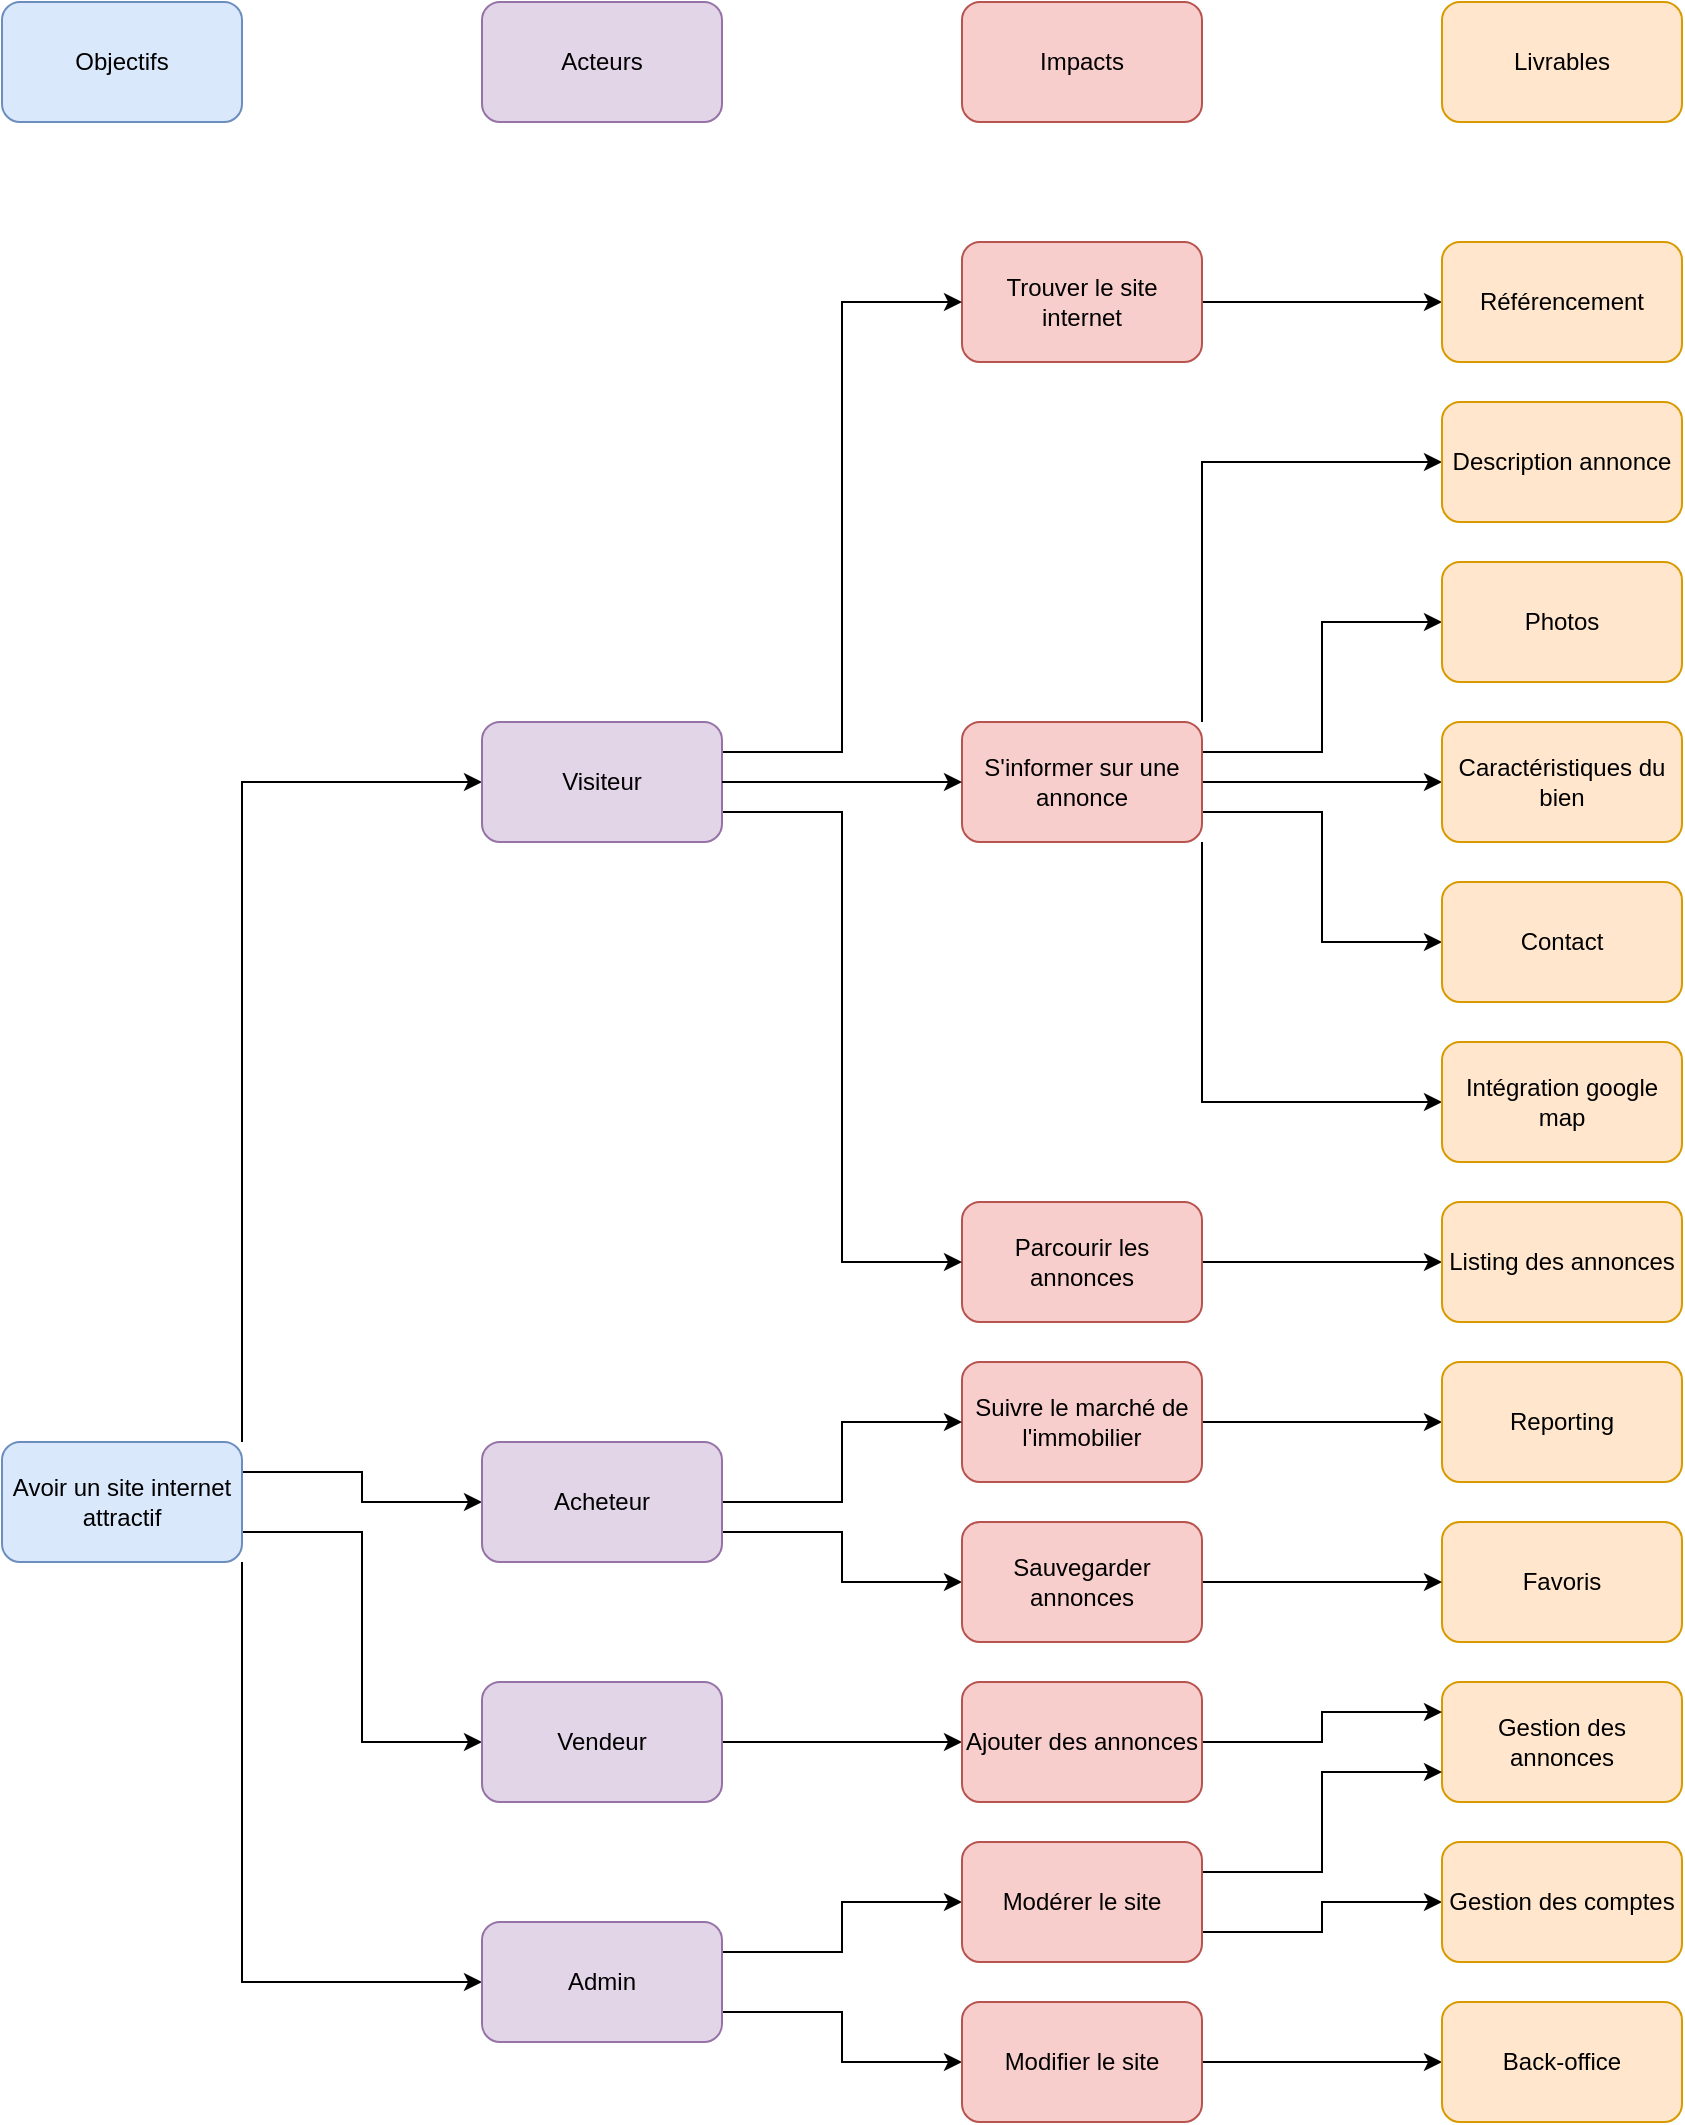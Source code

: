 <mxfile version="17.2.2" type="device"><diagram name="Page-1" id="2c0d36ab-eaac-3732-788b-9136903baeff"><mxGraphModel dx="2062" dy="1094" grid="1" gridSize="10" guides="1" tooltips="1" connect="1" arrows="1" fold="1" page="1" pageScale="1.5" pageWidth="1169" pageHeight="827" background="none" math="0" shadow="0"><root><mxCell id="0"/><mxCell id="1" parent="0"/><mxCell id="C7FbBqLssb9cKDotGgts-123" value="Objectifs" style="rounded=1;whiteSpace=wrap;html=1;fillColor=#dae8fc;strokeColor=#6c8ebf;" parent="1" vertex="1"><mxGeometry x="440" y="40" width="120" height="60" as="geometry"/></mxCell><mxCell id="C7FbBqLssb9cKDotGgts-124" value="&lt;div&gt;Acteurs&lt;/div&gt;" style="rounded=1;whiteSpace=wrap;html=1;fillColor=#e1d5e7;strokeColor=#9673a6;" parent="1" vertex="1"><mxGeometry x="680" y="40" width="120" height="60" as="geometry"/></mxCell><mxCell id="C7FbBqLssb9cKDotGgts-125" value="&lt;div&gt;Impacts&lt;/div&gt;" style="rounded=1;whiteSpace=wrap;html=1;fillColor=#f8cecc;strokeColor=#b85450;" parent="1" vertex="1"><mxGeometry x="920" y="40" width="120" height="60" as="geometry"/></mxCell><mxCell id="-zDvh2Ib0iLTs9RlkDqX-64" style="edgeStyle=orthogonalEdgeStyle;rounded=0;orthogonalLoop=1;jettySize=auto;html=1;exitX=1;exitY=0;exitDx=0;exitDy=0;entryX=0;entryY=0.5;entryDx=0;entryDy=0;" parent="1" source="C7FbBqLssb9cKDotGgts-127" target="-zDvh2Ib0iLTs9RlkDqX-14" edge="1"><mxGeometry relative="1" as="geometry"/></mxCell><mxCell id="-zDvh2Ib0iLTs9RlkDqX-65" style="edgeStyle=orthogonalEdgeStyle;rounded=0;orthogonalLoop=1;jettySize=auto;html=1;exitX=1;exitY=1;exitDx=0;exitDy=0;entryX=0;entryY=0.5;entryDx=0;entryDy=0;" parent="1" source="C7FbBqLssb9cKDotGgts-127" target="C7FbBqLssb9cKDotGgts-130" edge="1"><mxGeometry relative="1" as="geometry"/></mxCell><mxCell id="-zDvh2Ib0iLTs9RlkDqX-66" style="edgeStyle=orthogonalEdgeStyle;rounded=0;orthogonalLoop=1;jettySize=auto;html=1;exitX=1;exitY=0.75;exitDx=0;exitDy=0;entryX=0;entryY=0.5;entryDx=0;entryDy=0;" parent="1" source="C7FbBqLssb9cKDotGgts-127" target="-zDvh2Ib0iLTs9RlkDqX-16" edge="1"><mxGeometry relative="1" as="geometry"/></mxCell><mxCell id="-zDvh2Ib0iLTs9RlkDqX-67" style="edgeStyle=orthogonalEdgeStyle;rounded=0;orthogonalLoop=1;jettySize=auto;html=1;exitX=1;exitY=0.25;exitDx=0;exitDy=0;entryX=0;entryY=0.5;entryDx=0;entryDy=0;" parent="1" source="C7FbBqLssb9cKDotGgts-127" target="-zDvh2Ib0iLTs9RlkDqX-26" edge="1"><mxGeometry relative="1" as="geometry"/></mxCell><mxCell id="C7FbBqLssb9cKDotGgts-127" value="Avoir un site internet attractif" style="rounded=1;whiteSpace=wrap;html=1;fillColor=#dae8fc;strokeColor=#6c8ebf;" parent="1" vertex="1"><mxGeometry x="440" y="760" width="120" height="60" as="geometry"/></mxCell><mxCell id="-zDvh2Ib0iLTs9RlkDqX-62" style="edgeStyle=orthogonalEdgeStyle;rounded=0;orthogonalLoop=1;jettySize=auto;html=1;exitX=1;exitY=0.25;exitDx=0;exitDy=0;entryX=0;entryY=0.5;entryDx=0;entryDy=0;" parent="1" source="C7FbBqLssb9cKDotGgts-130" target="-zDvh2Ib0iLTs9RlkDqX-55" edge="1"><mxGeometry relative="1" as="geometry"/></mxCell><mxCell id="-zDvh2Ib0iLTs9RlkDqX-63" style="edgeStyle=orthogonalEdgeStyle;rounded=0;orthogonalLoop=1;jettySize=auto;html=1;exitX=1;exitY=0.75;exitDx=0;exitDy=0;entryX=0;entryY=0.5;entryDx=0;entryDy=0;" parent="1" source="C7FbBqLssb9cKDotGgts-130" target="-zDvh2Ib0iLTs9RlkDqX-57" edge="1"><mxGeometry relative="1" as="geometry"/></mxCell><mxCell id="C7FbBqLssb9cKDotGgts-130" value="Admin" style="rounded=1;whiteSpace=wrap;html=1;fillColor=#e1d5e7;strokeColor=#9673a6;" parent="1" vertex="1"><mxGeometry x="680" y="1000" width="120" height="60" as="geometry"/></mxCell><mxCell id="-zDvh2Ib0iLTs9RlkDqX-38" style="edgeStyle=orthogonalEdgeStyle;rounded=0;orthogonalLoop=1;jettySize=auto;html=1;exitX=1;exitY=0.5;exitDx=0;exitDy=0;entryX=0;entryY=0.5;entryDx=0;entryDy=0;" parent="1" source="-zDvh2Ib0iLTs9RlkDqX-1" target="-zDvh2Ib0iLTs9RlkDqX-28" edge="1"><mxGeometry relative="1" as="geometry"/></mxCell><mxCell id="-zDvh2Ib0iLTs9RlkDqX-1" value="Trouver le site internet" style="rounded=1;whiteSpace=wrap;html=1;fillColor=#f8cecc;strokeColor=#b85450;" parent="1" vertex="1"><mxGeometry x="920" y="160" width="120" height="60" as="geometry"/></mxCell><mxCell id="-zDvh2Ib0iLTs9RlkDqX-53" style="edgeStyle=orthogonalEdgeStyle;rounded=0;orthogonalLoop=1;jettySize=auto;html=1;exitX=1;exitY=0.5;exitDx=0;exitDy=0;entryX=0;entryY=0.5;entryDx=0;entryDy=0;" parent="1" source="-zDvh2Ib0iLTs9RlkDqX-2" target="-zDvh2Ib0iLTs9RlkDqX-52" edge="1"><mxGeometry relative="1" as="geometry"/></mxCell><mxCell id="-zDvh2Ib0iLTs9RlkDqX-2" value="Parcourir les annonces" style="rounded=1;whiteSpace=wrap;html=1;fillColor=#f8cecc;strokeColor=#b85450;" parent="1" vertex="1"><mxGeometry x="920" y="640" width="120" height="60" as="geometry"/></mxCell><mxCell id="-zDvh2Ib0iLTs9RlkDqX-39" style="edgeStyle=orthogonalEdgeStyle;rounded=0;orthogonalLoop=1;jettySize=auto;html=1;exitX=1;exitY=0.75;exitDx=0;exitDy=0;entryX=0;entryY=0.5;entryDx=0;entryDy=0;" parent="1" source="-zDvh2Ib0iLTs9RlkDqX-8" target="-zDvh2Ib0iLTs9RlkDqX-20" edge="1"><mxGeometry relative="1" as="geometry"><mxPoint x="1040" y="390" as="sourcePoint"/></mxGeometry></mxCell><mxCell id="-zDvh2Ib0iLTs9RlkDqX-47" style="edgeStyle=orthogonalEdgeStyle;rounded=0;orthogonalLoop=1;jettySize=auto;html=1;exitX=1;exitY=0.5;exitDx=0;exitDy=0;entryX=0;entryY=0.5;entryDx=0;entryDy=0;" parent="1" source="-zDvh2Ib0iLTs9RlkDqX-4" target="-zDvh2Ib0iLTs9RlkDqX-19" edge="1"><mxGeometry relative="1" as="geometry"/></mxCell><mxCell id="-zDvh2Ib0iLTs9RlkDqX-4" value="Suivre le marché de l'immobilier" style="rounded=1;whiteSpace=wrap;html=1;fillColor=#f8cecc;strokeColor=#b85450;" parent="1" vertex="1"><mxGeometry x="920" y="720" width="120" height="60" as="geometry"/></mxCell><mxCell id="-zDvh2Ib0iLTs9RlkDqX-41" style="edgeStyle=orthogonalEdgeStyle;rounded=0;orthogonalLoop=1;jettySize=auto;html=1;exitX=1;exitY=0.25;exitDx=0;exitDy=0;entryX=0;entryY=0.5;entryDx=0;entryDy=0;" parent="1" source="-zDvh2Ib0iLTs9RlkDqX-8" target="-zDvh2Ib0iLTs9RlkDqX-30" edge="1"><mxGeometry relative="1" as="geometry"/></mxCell><mxCell id="-zDvh2Ib0iLTs9RlkDqX-42" style="edgeStyle=orthogonalEdgeStyle;rounded=0;orthogonalLoop=1;jettySize=auto;html=1;exitX=1;exitY=0;exitDx=0;exitDy=0;entryX=0;entryY=0.5;entryDx=0;entryDy=0;" parent="1" source="-zDvh2Ib0iLTs9RlkDqX-8" target="-zDvh2Ib0iLTs9RlkDqX-29" edge="1"><mxGeometry relative="1" as="geometry"><mxPoint x="1160" y="710" as="targetPoint"/></mxGeometry></mxCell><mxCell id="-zDvh2Ib0iLTs9RlkDqX-43" style="edgeStyle=orthogonalEdgeStyle;rounded=0;orthogonalLoop=1;jettySize=auto;html=1;exitX=1;exitY=1;exitDx=0;exitDy=0;entryX=0;entryY=0.5;entryDx=0;entryDy=0;" parent="1" source="-zDvh2Ib0iLTs9RlkDqX-8" target="-zDvh2Ib0iLTs9RlkDqX-31" edge="1"><mxGeometry relative="1" as="geometry"/></mxCell><mxCell id="-zDvh2Ib0iLTs9RlkDqX-51" style="edgeStyle=orthogonalEdgeStyle;rounded=0;orthogonalLoop=1;jettySize=auto;html=1;exitX=1;exitY=0.5;exitDx=0;exitDy=0;entryX=0;entryY=0.5;entryDx=0;entryDy=0;" parent="1" source="-zDvh2Ib0iLTs9RlkDqX-8" target="-zDvh2Ib0iLTs9RlkDqX-49" edge="1"><mxGeometry relative="1" as="geometry"/></mxCell><mxCell id="-zDvh2Ib0iLTs9RlkDqX-8" value="S'informer sur une annonce" style="rounded=1;whiteSpace=wrap;html=1;fillColor=#f8cecc;strokeColor=#b85450;" parent="1" vertex="1"><mxGeometry x="920" y="400" width="120" height="60" as="geometry"/></mxCell><mxCell id="-zDvh2Ib0iLTs9RlkDqX-33" style="edgeStyle=orthogonalEdgeStyle;rounded=0;orthogonalLoop=1;jettySize=auto;html=1;exitX=1;exitY=0.25;exitDx=0;exitDy=0;entryX=0;entryY=0.5;entryDx=0;entryDy=0;" parent="1" source="-zDvh2Ib0iLTs9RlkDqX-14" target="-zDvh2Ib0iLTs9RlkDqX-1" edge="1"><mxGeometry relative="1" as="geometry"/></mxCell><mxCell id="-zDvh2Ib0iLTs9RlkDqX-34" style="edgeStyle=orthogonalEdgeStyle;rounded=0;orthogonalLoop=1;jettySize=auto;html=1;exitX=1;exitY=0.75;exitDx=0;exitDy=0;entryX=0;entryY=0.5;entryDx=0;entryDy=0;" parent="1" source="-zDvh2Ib0iLTs9RlkDqX-14" target="-zDvh2Ib0iLTs9RlkDqX-2" edge="1"><mxGeometry relative="1" as="geometry"/></mxCell><mxCell id="-zDvh2Ib0iLTs9RlkDqX-14" value="Visiteur" style="rounded=1;whiteSpace=wrap;html=1;fillColor=#e1d5e7;strokeColor=#9673a6;" parent="1" vertex="1"><mxGeometry x="680" y="400" width="120" height="60" as="geometry"/></mxCell><mxCell id="-zDvh2Ib0iLTs9RlkDqX-25" style="edgeStyle=orthogonalEdgeStyle;rounded=0;orthogonalLoop=1;jettySize=auto;html=1;exitX=1;exitY=0.5;exitDx=0;exitDy=0;entryX=0;entryY=0.5;entryDx=0;entryDy=0;" parent="1" source="-zDvh2Ib0iLTs9RlkDqX-16" target="-zDvh2Ib0iLTs9RlkDqX-22" edge="1"><mxGeometry relative="1" as="geometry"/></mxCell><mxCell id="-zDvh2Ib0iLTs9RlkDqX-16" value="Vendeur" style="rounded=1;whiteSpace=wrap;html=1;fillColor=#e1d5e7;strokeColor=#9673a6;" parent="1" vertex="1"><mxGeometry x="680" y="880" width="120" height="60" as="geometry"/></mxCell><mxCell id="-zDvh2Ib0iLTs9RlkDqX-19" value="&lt;div&gt;Reporting&lt;/div&gt;" style="rounded=1;whiteSpace=wrap;html=1;fillColor=#ffe6cc;strokeColor=#d79b00;" parent="1" vertex="1"><mxGeometry x="1160" y="720" width="120" height="60" as="geometry"/></mxCell><mxCell id="-zDvh2Ib0iLTs9RlkDqX-20" value="Contact" style="rounded=1;whiteSpace=wrap;html=1;fillColor=#ffe6cc;strokeColor=#d79b00;" parent="1" vertex="1"><mxGeometry x="1160" y="480" width="120" height="60" as="geometry"/></mxCell><mxCell id="-zDvh2Ib0iLTs9RlkDqX-21" value="&lt;div&gt;Gestion des annonces&lt;/div&gt;" style="rounded=1;whiteSpace=wrap;html=1;fillColor=#ffe6cc;strokeColor=#d79b00;" parent="1" vertex="1"><mxGeometry x="1160" y="880" width="120" height="60" as="geometry"/></mxCell><mxCell id="-zDvh2Ib0iLTs9RlkDqX-54" style="edgeStyle=orthogonalEdgeStyle;rounded=0;orthogonalLoop=1;jettySize=auto;html=1;exitX=1;exitY=0.5;exitDx=0;exitDy=0;entryX=0;entryY=0.25;entryDx=0;entryDy=0;" parent="1" source="-zDvh2Ib0iLTs9RlkDqX-22" target="-zDvh2Ib0iLTs9RlkDqX-21" edge="1"><mxGeometry relative="1" as="geometry"/></mxCell><mxCell id="-zDvh2Ib0iLTs9RlkDqX-22" value="Ajouter des annonces" style="rounded=1;whiteSpace=wrap;html=1;fillColor=#f8cecc;strokeColor=#b85450;" parent="1" vertex="1"><mxGeometry x="920" y="880" width="120" height="60" as="geometry"/></mxCell><mxCell id="-zDvh2Ib0iLTs9RlkDqX-35" style="edgeStyle=orthogonalEdgeStyle;rounded=0;orthogonalLoop=1;jettySize=auto;html=1;exitX=1;exitY=0.5;exitDx=0;exitDy=0;entryX=0;entryY=0.5;entryDx=0;entryDy=0;" parent="1" source="-zDvh2Ib0iLTs9RlkDqX-26" target="-zDvh2Ib0iLTs9RlkDqX-4" edge="1"><mxGeometry relative="1" as="geometry"/></mxCell><mxCell id="-zDvh2Ib0iLTs9RlkDqX-40" style="edgeStyle=orthogonalEdgeStyle;rounded=0;orthogonalLoop=1;jettySize=auto;html=1;exitX=1;exitY=0.5;exitDx=0;exitDy=0;entryX=0;entryY=0.5;entryDx=0;entryDy=0;" parent="1" source="-zDvh2Ib0iLTs9RlkDqX-14" target="-zDvh2Ib0iLTs9RlkDqX-8" edge="1"><mxGeometry relative="1" as="geometry"><mxPoint x="880" y="400" as="targetPoint"/></mxGeometry></mxCell><mxCell id="-zDvh2Ib0iLTs9RlkDqX-46" style="edgeStyle=orthogonalEdgeStyle;rounded=0;orthogonalLoop=1;jettySize=auto;html=1;exitX=1;exitY=0.75;exitDx=0;exitDy=0;entryX=0;entryY=0.5;entryDx=0;entryDy=0;" parent="1" source="-zDvh2Ib0iLTs9RlkDqX-26" target="-zDvh2Ib0iLTs9RlkDqX-44" edge="1"><mxGeometry relative="1" as="geometry"/></mxCell><mxCell id="-zDvh2Ib0iLTs9RlkDqX-26" value="Acheteur" style="rounded=1;whiteSpace=wrap;html=1;fillColor=#e1d5e7;strokeColor=#9673a6;" parent="1" vertex="1"><mxGeometry x="680" y="760" width="120" height="60" as="geometry"/></mxCell><mxCell id="-zDvh2Ib0iLTs9RlkDqX-27" value="Livrables" style="rounded=1;whiteSpace=wrap;html=1;fillColor=#ffe6cc;strokeColor=#d79b00;" parent="1" vertex="1"><mxGeometry x="1160" y="40" width="120" height="60" as="geometry"/></mxCell><mxCell id="-zDvh2Ib0iLTs9RlkDqX-28" value="Référencement" style="rounded=1;whiteSpace=wrap;html=1;fillColor=#ffe6cc;strokeColor=#d79b00;" parent="1" vertex="1"><mxGeometry x="1160" y="160" width="120" height="60" as="geometry"/></mxCell><mxCell id="-zDvh2Ib0iLTs9RlkDqX-29" value="&lt;div&gt;Description annonce&lt;/div&gt;" style="rounded=1;whiteSpace=wrap;html=1;fillColor=#ffe6cc;strokeColor=#d79b00;" parent="1" vertex="1"><mxGeometry x="1160" y="240" width="120" height="60" as="geometry"/></mxCell><mxCell id="-zDvh2Ib0iLTs9RlkDqX-30" value="Photos" style="rounded=1;whiteSpace=wrap;html=1;fillColor=#ffe6cc;strokeColor=#d79b00;" parent="1" vertex="1"><mxGeometry x="1160" y="320" width="120" height="60" as="geometry"/></mxCell><mxCell id="-zDvh2Ib0iLTs9RlkDqX-31" value="Intégration google map" style="rounded=1;whiteSpace=wrap;html=1;fillColor=#ffe6cc;strokeColor=#d79b00;" parent="1" vertex="1"><mxGeometry x="1160" y="560" width="120" height="60" as="geometry"/></mxCell><mxCell id="-zDvh2Ib0iLTs9RlkDqX-32" value="Favoris" style="rounded=1;whiteSpace=wrap;html=1;fillColor=#ffe6cc;strokeColor=#d79b00;" parent="1" vertex="1"><mxGeometry x="1160" y="800" width="120" height="60" as="geometry"/></mxCell><mxCell id="-zDvh2Ib0iLTs9RlkDqX-45" style="edgeStyle=orthogonalEdgeStyle;rounded=0;orthogonalLoop=1;jettySize=auto;html=1;exitX=1;exitY=0.5;exitDx=0;exitDy=0;entryX=0;entryY=0.5;entryDx=0;entryDy=0;" parent="1" source="-zDvh2Ib0iLTs9RlkDqX-44" target="-zDvh2Ib0iLTs9RlkDqX-32" edge="1"><mxGeometry relative="1" as="geometry"/></mxCell><mxCell id="-zDvh2Ib0iLTs9RlkDqX-44" value="&lt;div&gt;Sauvegarder annonces&lt;/div&gt;" style="rounded=1;whiteSpace=wrap;html=1;fillColor=#f8cecc;strokeColor=#b85450;" parent="1" vertex="1"><mxGeometry x="920" y="800" width="120" height="60" as="geometry"/></mxCell><mxCell id="-zDvh2Ib0iLTs9RlkDqX-49" value="Caractéristiques du bien" style="rounded=1;whiteSpace=wrap;html=1;fillColor=#ffe6cc;strokeColor=#d79b00;" parent="1" vertex="1"><mxGeometry x="1160" y="400" width="120" height="60" as="geometry"/></mxCell><mxCell id="-zDvh2Ib0iLTs9RlkDqX-52" value="Listing des annonces" style="rounded=1;whiteSpace=wrap;html=1;fillColor=#ffe6cc;strokeColor=#d79b00;" parent="1" vertex="1"><mxGeometry x="1160" y="640" width="120" height="60" as="geometry"/></mxCell><mxCell id="-zDvh2Ib0iLTs9RlkDqX-59" style="edgeStyle=orthogonalEdgeStyle;rounded=0;orthogonalLoop=1;jettySize=auto;html=1;exitX=1;exitY=0.75;exitDx=0;exitDy=0;entryX=0;entryY=0.5;entryDx=0;entryDy=0;" parent="1" source="-zDvh2Ib0iLTs9RlkDqX-55" target="-zDvh2Ib0iLTs9RlkDqX-56" edge="1"><mxGeometry relative="1" as="geometry"/></mxCell><mxCell id="-zDvh2Ib0iLTs9RlkDqX-60" style="edgeStyle=orthogonalEdgeStyle;rounded=0;orthogonalLoop=1;jettySize=auto;html=1;exitX=1;exitY=0.25;exitDx=0;exitDy=0;entryX=0;entryY=0.75;entryDx=0;entryDy=0;" parent="1" source="-zDvh2Ib0iLTs9RlkDqX-55" target="-zDvh2Ib0iLTs9RlkDqX-21" edge="1"><mxGeometry relative="1" as="geometry"/></mxCell><mxCell id="-zDvh2Ib0iLTs9RlkDqX-55" value="Modérer le site" style="rounded=1;whiteSpace=wrap;html=1;fillColor=#f8cecc;strokeColor=#b85450;" parent="1" vertex="1"><mxGeometry x="920" y="960" width="120" height="60" as="geometry"/></mxCell><mxCell id="-zDvh2Ib0iLTs9RlkDqX-56" value="Gestion des comptes" style="rounded=1;whiteSpace=wrap;html=1;fillColor=#ffe6cc;strokeColor=#d79b00;" parent="1" vertex="1"><mxGeometry x="1160" y="960" width="120" height="60" as="geometry"/></mxCell><mxCell id="-zDvh2Ib0iLTs9RlkDqX-61" style="edgeStyle=orthogonalEdgeStyle;rounded=0;orthogonalLoop=1;jettySize=auto;html=1;exitX=1;exitY=0.5;exitDx=0;exitDy=0;entryX=0;entryY=0.5;entryDx=0;entryDy=0;" parent="1" source="-zDvh2Ib0iLTs9RlkDqX-57" target="-zDvh2Ib0iLTs9RlkDqX-58" edge="1"><mxGeometry relative="1" as="geometry"/></mxCell><mxCell id="-zDvh2Ib0iLTs9RlkDqX-57" value="Modifier le site" style="rounded=1;whiteSpace=wrap;html=1;fillColor=#f8cecc;strokeColor=#b85450;" parent="1" vertex="1"><mxGeometry x="920" y="1040" width="120" height="60" as="geometry"/></mxCell><mxCell id="-zDvh2Ib0iLTs9RlkDqX-58" value="Back-office" style="rounded=1;whiteSpace=wrap;html=1;fillColor=#ffe6cc;strokeColor=#d79b00;" parent="1" vertex="1"><mxGeometry x="1160" y="1040" width="120" height="60" as="geometry"/></mxCell></root></mxGraphModel></diagram></mxfile>